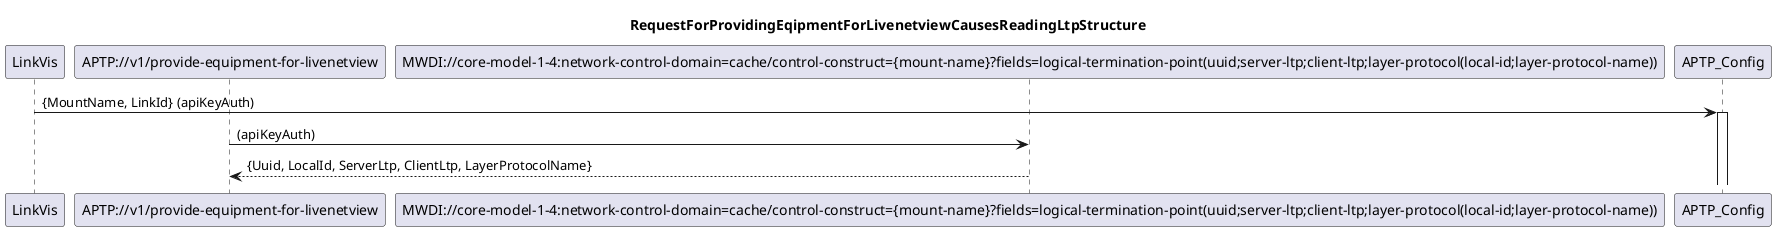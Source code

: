 @startuml ReadingLtpStructure
skinparam responseMessageBelowArrow true

title
RequestForProvidingEqipmentForLivenetviewCausesReadingLtpStructure
end title

participant "LinkVis" as LinkVis
participant "APTP://v1/provide-equipment-for-livenetview" as liveEquipment
participant "MWDI://core-model-1-4:network-control-domain=cache/control-construct={mount-name}?fields=logical-termination-point(uuid;server-ltp;client-ltp;layer-protocol(local-id;layer-protocol-name))" as ReadingLtpStructure

LinkVis -> APTP_Config: {MountName, LinkId} (apiKeyAuth)
activate APTP_Config

liveEquipment -> ReadingLtpStructure: (apiKeyAuth)
ReadingLtpStructure --> liveEquipment: {Uuid, LocalId, ServerLtp, ClientLtp, LayerProtocolName}

@enduml